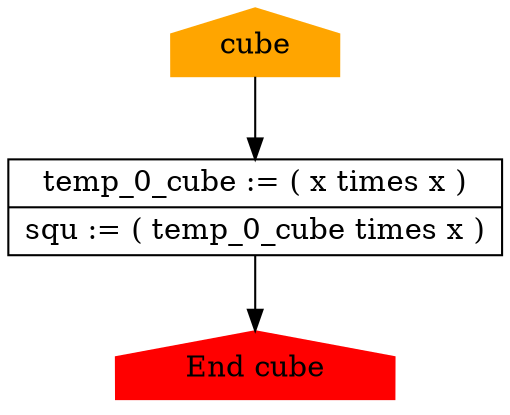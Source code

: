 digraph cubeCFG {
	140700635506032 [label=cube color=orange shape=house style=filled]
	0 [label="End cube" color=red shape=house style=filled]
	140700635506032 -> 140700635512784
	140700635512784 [label="{temp_0_cube := ( x times x )|squ := ( temp_0_cube times x )}" shape=record]
	140700635512784 -> 0
}
